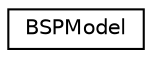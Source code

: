 digraph "Graphical Class Hierarchy"
{
  edge [fontname="Helvetica",fontsize="10",labelfontname="Helvetica",labelfontsize="10"];
  node [fontname="Helvetica",fontsize="10",shape=record];
  rankdir="LR";
  Node1 [label="BSPModel",height=0.2,width=0.4,color="black", fillcolor="white", style="filled",URL="$struct_b_s_p_model.html"];
}
